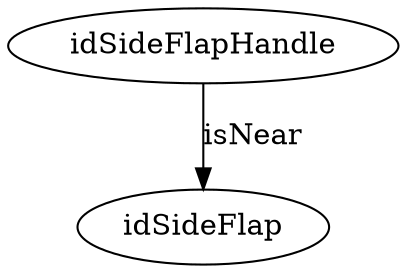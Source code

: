 strict digraph  {
idSideFlapHandle [node_type=entity_node];
idSideFlap [node_type=entity_node];
idSideFlapHandle -> idSideFlap  [edge_type=relationship, label=isNear];
}
